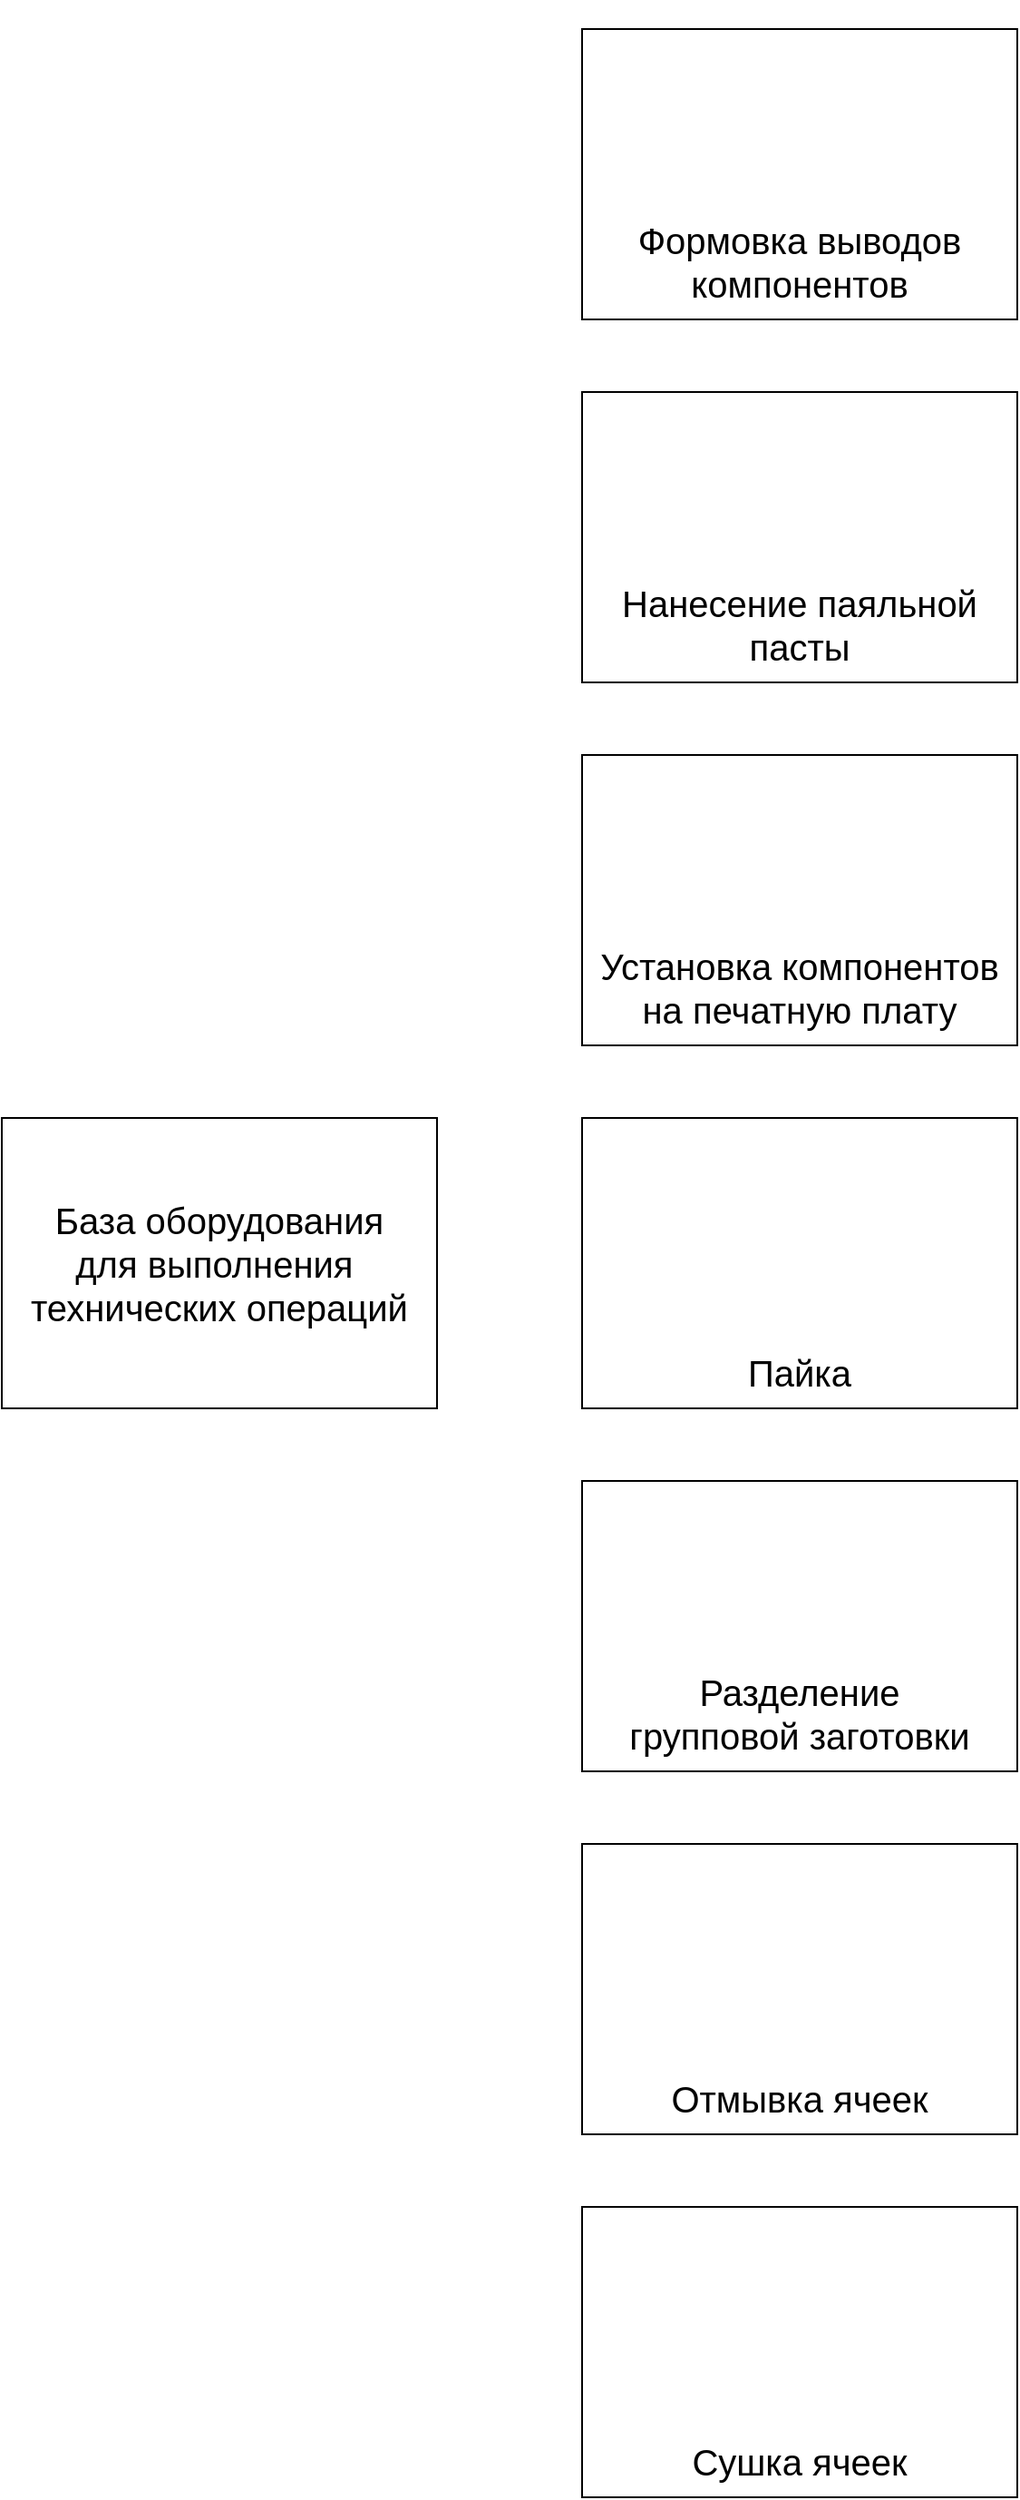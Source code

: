 <mxfile version="21.1.5" type="github">
  <diagram name="Page-1" id="gwRJkDVqaiKRy6oF_14v">
    <mxGraphModel dx="2868" dy="1592" grid="1" gridSize="10" guides="1" tooltips="1" connect="1" arrows="1" fold="1" page="1" pageScale="1" pageWidth="1654" pageHeight="2336" math="0" shadow="0">
      <root>
        <mxCell id="0" />
        <mxCell id="1" parent="0" />
        <mxCell id="XXtr5wNKZ4keudqAMnOT-18" value="База оборудования&lt;br&gt;для выполнения&amp;nbsp;&lt;br&gt;технических операций" style="rounded=0;whiteSpace=wrap;html=1;fontSize=20;" vertex="1" parent="1">
          <mxGeometry x="80" y="640" width="240" height="160" as="geometry" />
        </mxCell>
        <mxCell id="XXtr5wNKZ4keudqAMnOT-38" value="&lt;br&gt;&lt;br&gt;&lt;br&gt;&lt;br&gt;&lt;br&gt;Формовка выводов&lt;br&gt;компонентов&lt;br&gt;&lt;br&gt;" style="rounded=0;whiteSpace=wrap;html=1;fontSize=20;" vertex="1" parent="1">
          <mxGeometry x="400" y="40" width="240" height="160" as="geometry" />
        </mxCell>
        <mxCell id="XXtr5wNKZ4keudqAMnOT-42" value="&lt;br&gt;&lt;br&gt;&lt;br&gt;&lt;br&gt;&lt;br&gt;Нанесение паяльной пасты&lt;br&gt;&lt;br&gt;" style="rounded=0;whiteSpace=wrap;html=1;fontSize=20;" vertex="1" parent="1">
          <mxGeometry x="400" y="240" width="240" height="160" as="geometry" />
        </mxCell>
        <mxCell id="XXtr5wNKZ4keudqAMnOT-43" value="&lt;br&gt;&lt;br&gt;&lt;br&gt;&lt;br&gt;&lt;br&gt;Установка компонентов&lt;br&gt;на печатную плату&lt;br&gt;&lt;br&gt;" style="rounded=0;whiteSpace=wrap;html=1;fontSize=20;" vertex="1" parent="1">
          <mxGeometry x="400" y="440" width="240" height="160" as="geometry" />
        </mxCell>
        <mxCell id="XXtr5wNKZ4keudqAMnOT-44" value="&lt;br&gt;&lt;br&gt;&lt;br&gt;&lt;br&gt;&lt;br&gt;Пайка&lt;br&gt;" style="rounded=0;whiteSpace=wrap;html=1;fontSize=20;" vertex="1" parent="1">
          <mxGeometry x="400" y="640" width="240" height="160" as="geometry" />
        </mxCell>
        <mxCell id="XXtr5wNKZ4keudqAMnOT-45" value="&lt;br&gt;&lt;br&gt;&lt;br&gt;&lt;br&gt;&lt;br&gt;Разделение &lt;br&gt;групповой заготовки&lt;br&gt;&lt;br&gt;" style="rounded=0;whiteSpace=wrap;html=1;fontSize=20;" vertex="1" parent="1">
          <mxGeometry x="400" y="840" width="240" height="160" as="geometry" />
        </mxCell>
        <mxCell id="XXtr5wNKZ4keudqAMnOT-46" value="&lt;br&gt;&lt;br&gt;&lt;br&gt;&lt;br&gt;&lt;br&gt;Отмывка ячеек&lt;br&gt;" style="rounded=0;whiteSpace=wrap;html=1;fontSize=20;" vertex="1" parent="1">
          <mxGeometry x="400" y="1040" width="240" height="160" as="geometry" />
        </mxCell>
        <mxCell id="XXtr5wNKZ4keudqAMnOT-47" value="&lt;br&gt;&lt;br&gt;&lt;br&gt;&lt;br&gt;&lt;br&gt;Сушка ячеек&lt;br&gt;" style="rounded=0;whiteSpace=wrap;html=1;fontSize=20;" vertex="1" parent="1">
          <mxGeometry x="400" y="1240" width="240" height="160" as="geometry" />
        </mxCell>
      </root>
    </mxGraphModel>
  </diagram>
</mxfile>
